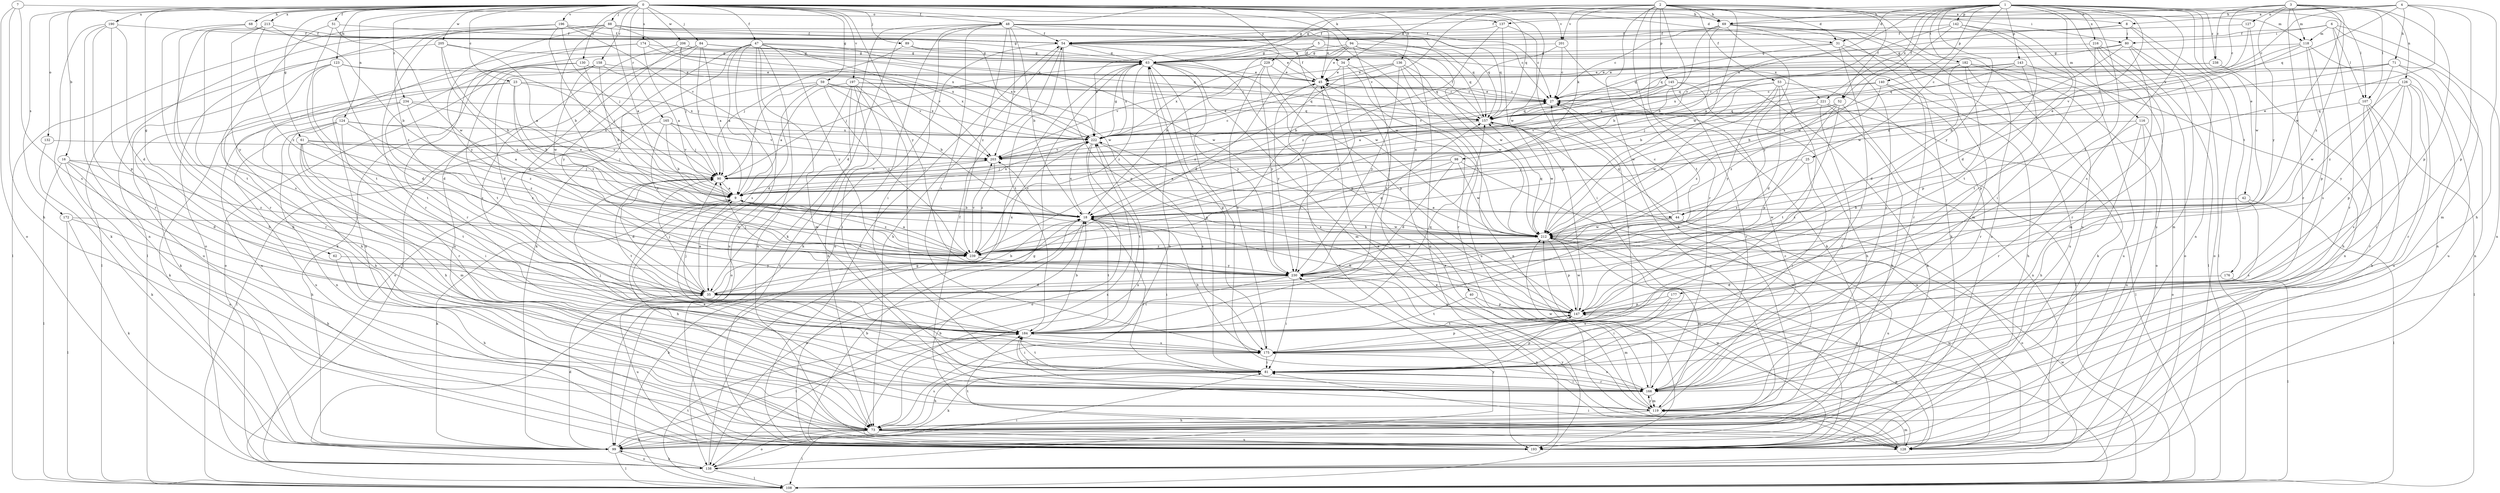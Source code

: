 strict digraph  {
0;
1;
2;
3;
4;
5;
6;
7;
8;
9;
16;
18;
23;
25;
27;
31;
34;
35;
40;
42;
44;
45;
47;
48;
51;
52;
53;
54;
59;
61;
62;
63;
68;
69;
71;
73;
80;
81;
84;
88;
89;
90;
94;
98;
99;
107;
108;
116;
118;
119;
123;
124;
126;
127;
128;
130;
132;
136;
137;
138;
140;
142;
143;
145;
147;
157;
158;
165;
166;
172;
174;
175;
176;
177;
182;
184;
190;
193;
196;
197;
201;
203;
205;
206;
212;
213;
216;
221;
222;
229;
230;
234;
238;
239;
0 -> 8  [label=a];
0 -> 16  [label=b];
0 -> 23  [label=c];
0 -> 31  [label=d];
0 -> 40  [label=e];
0 -> 47  [label=f];
0 -> 48  [label=f];
0 -> 51  [label=f];
0 -> 59  [label=g];
0 -> 61  [label=g];
0 -> 62  [label=g];
0 -> 68  [label=h];
0 -> 69  [label=h];
0 -> 80  [label=i];
0 -> 84  [label=j];
0 -> 88  [label=j];
0 -> 89  [label=j];
0 -> 94  [label=k];
0 -> 123  [label=n];
0 -> 124  [label=n];
0 -> 130  [label=o];
0 -> 132  [label=o];
0 -> 136  [label=o];
0 -> 157  [label=q];
0 -> 158  [label=r];
0 -> 165  [label=r];
0 -> 172  [label=s];
0 -> 174  [label=s];
0 -> 190  [label=u];
0 -> 196  [label=v];
0 -> 197  [label=v];
0 -> 201  [label=v];
0 -> 205  [label=w];
0 -> 206  [label=w];
0 -> 212  [label=w];
0 -> 213  [label=x];
0 -> 229  [label=y];
0 -> 230  [label=y];
0 -> 234  [label=z];
1 -> 25  [label=c];
1 -> 31  [label=d];
1 -> 42  [label=e];
1 -> 44  [label=e];
1 -> 52  [label=f];
1 -> 63  [label=g];
1 -> 69  [label=h];
1 -> 90  [label=j];
1 -> 107  [label=l];
1 -> 116  [label=m];
1 -> 140  [label=p];
1 -> 142  [label=p];
1 -> 143  [label=p];
1 -> 175  [label=s];
1 -> 176  [label=t];
1 -> 177  [label=t];
1 -> 182  [label=t];
1 -> 193  [label=u];
1 -> 216  [label=x];
1 -> 221  [label=x];
1 -> 230  [label=y];
1 -> 238  [label=z];
2 -> 18  [label=b];
2 -> 31  [label=d];
2 -> 34  [label=d];
2 -> 52  [label=f];
2 -> 53  [label=f];
2 -> 63  [label=g];
2 -> 69  [label=h];
2 -> 98  [label=k];
2 -> 99  [label=k];
2 -> 118  [label=m];
2 -> 145  [label=p];
2 -> 166  [label=r];
2 -> 184  [label=t];
2 -> 193  [label=u];
2 -> 201  [label=v];
2 -> 203  [label=v];
2 -> 212  [label=w];
3 -> 27  [label=c];
3 -> 107  [label=l];
3 -> 118  [label=m];
3 -> 126  [label=n];
3 -> 127  [label=n];
3 -> 137  [label=o];
3 -> 147  [label=p];
3 -> 166  [label=r];
3 -> 212  [label=w];
3 -> 230  [label=y];
3 -> 238  [label=z];
3 -> 239  [label=z];
4 -> 8  [label=a];
4 -> 27  [label=c];
4 -> 44  [label=e];
4 -> 54  [label=f];
4 -> 69  [label=h];
4 -> 71  [label=h];
4 -> 73  [label=h];
4 -> 147  [label=p];
4 -> 157  [label=q];
5 -> 34  [label=d];
5 -> 63  [label=g];
5 -> 221  [label=x];
5 -> 222  [label=x];
6 -> 54  [label=f];
6 -> 80  [label=i];
6 -> 107  [label=l];
6 -> 118  [label=m];
6 -> 119  [label=m];
6 -> 128  [label=n];
6 -> 166  [label=r];
7 -> 73  [label=h];
7 -> 137  [label=o];
7 -> 138  [label=o];
7 -> 175  [label=s];
8 -> 54  [label=f];
8 -> 80  [label=i];
8 -> 108  [label=l];
8 -> 128  [label=n];
8 -> 203  [label=v];
9 -> 18  [label=b];
9 -> 44  [label=e];
9 -> 73  [label=h];
9 -> 99  [label=k];
9 -> 222  [label=x];
9 -> 239  [label=z];
16 -> 35  [label=d];
16 -> 73  [label=h];
16 -> 90  [label=j];
16 -> 108  [label=l];
16 -> 193  [label=u];
16 -> 239  [label=z];
18 -> 27  [label=c];
18 -> 81  [label=i];
18 -> 138  [label=o];
18 -> 166  [label=r];
18 -> 184  [label=t];
18 -> 203  [label=v];
18 -> 212  [label=w];
18 -> 222  [label=x];
23 -> 18  [label=b];
23 -> 27  [label=c];
23 -> 99  [label=k];
23 -> 193  [label=u];
23 -> 222  [label=x];
23 -> 239  [label=z];
25 -> 81  [label=i];
25 -> 90  [label=j];
25 -> 239  [label=z];
27 -> 45  [label=e];
27 -> 157  [label=q];
31 -> 63  [label=g];
31 -> 81  [label=i];
31 -> 157  [label=q];
31 -> 166  [label=r];
31 -> 193  [label=u];
34 -> 45  [label=e];
34 -> 166  [label=r];
34 -> 193  [label=u];
34 -> 230  [label=y];
35 -> 9  [label=a];
35 -> 18  [label=b];
35 -> 90  [label=j];
35 -> 147  [label=p];
35 -> 193  [label=u];
35 -> 222  [label=x];
40 -> 119  [label=m];
40 -> 147  [label=p];
40 -> 184  [label=t];
42 -> 18  [label=b];
42 -> 108  [label=l];
42 -> 175  [label=s];
42 -> 212  [label=w];
44 -> 27  [label=c];
44 -> 138  [label=o];
44 -> 157  [label=q];
44 -> 193  [label=u];
44 -> 212  [label=w];
44 -> 230  [label=y];
45 -> 27  [label=c];
45 -> 54  [label=f];
45 -> 193  [label=u];
45 -> 230  [label=y];
47 -> 9  [label=a];
47 -> 63  [label=g];
47 -> 99  [label=k];
47 -> 108  [label=l];
47 -> 119  [label=m];
47 -> 128  [label=n];
47 -> 175  [label=s];
47 -> 193  [label=u];
47 -> 203  [label=v];
47 -> 212  [label=w];
47 -> 230  [label=y];
48 -> 18  [label=b];
48 -> 27  [label=c];
48 -> 35  [label=d];
48 -> 45  [label=e];
48 -> 54  [label=f];
48 -> 81  [label=i];
48 -> 99  [label=k];
48 -> 138  [label=o];
48 -> 157  [label=q];
48 -> 175  [label=s];
48 -> 203  [label=v];
48 -> 212  [label=w];
48 -> 239  [label=z];
51 -> 54  [label=f];
51 -> 175  [label=s];
51 -> 184  [label=t];
51 -> 212  [label=w];
52 -> 128  [label=n];
52 -> 147  [label=p];
52 -> 157  [label=q];
52 -> 184  [label=t];
52 -> 203  [label=v];
52 -> 239  [label=z];
53 -> 27  [label=c];
53 -> 35  [label=d];
53 -> 108  [label=l];
53 -> 175  [label=s];
53 -> 212  [label=w];
53 -> 230  [label=y];
53 -> 239  [label=z];
54 -> 63  [label=g];
54 -> 73  [label=h];
54 -> 99  [label=k];
54 -> 147  [label=p];
54 -> 184  [label=t];
54 -> 212  [label=w];
59 -> 18  [label=b];
59 -> 27  [label=c];
59 -> 35  [label=d];
59 -> 90  [label=j];
59 -> 138  [label=o];
59 -> 222  [label=x];
59 -> 239  [label=z];
61 -> 81  [label=i];
61 -> 90  [label=j];
61 -> 119  [label=m];
61 -> 184  [label=t];
61 -> 203  [label=v];
61 -> 239  [label=z];
62 -> 73  [label=h];
62 -> 230  [label=y];
63 -> 45  [label=e];
63 -> 73  [label=h];
63 -> 90  [label=j];
63 -> 119  [label=m];
63 -> 147  [label=p];
63 -> 166  [label=r];
63 -> 222  [label=x];
63 -> 230  [label=y];
63 -> 239  [label=z];
68 -> 54  [label=f];
68 -> 63  [label=g];
68 -> 73  [label=h];
68 -> 166  [label=r];
69 -> 9  [label=a];
69 -> 18  [label=b];
69 -> 27  [label=c];
69 -> 54  [label=f];
69 -> 99  [label=k];
69 -> 119  [label=m];
69 -> 166  [label=r];
69 -> 193  [label=u];
69 -> 230  [label=y];
71 -> 9  [label=a];
71 -> 45  [label=e];
71 -> 128  [label=n];
71 -> 157  [label=q];
71 -> 193  [label=u];
71 -> 239  [label=z];
73 -> 27  [label=c];
73 -> 99  [label=k];
73 -> 108  [label=l];
73 -> 128  [label=n];
73 -> 138  [label=o];
73 -> 175  [label=s];
73 -> 193  [label=u];
73 -> 222  [label=x];
80 -> 63  [label=g];
80 -> 119  [label=m];
80 -> 138  [label=o];
80 -> 157  [label=q];
80 -> 166  [label=r];
80 -> 212  [label=w];
81 -> 63  [label=g];
81 -> 73  [label=h];
81 -> 90  [label=j];
81 -> 99  [label=k];
81 -> 147  [label=p];
81 -> 166  [label=r];
81 -> 184  [label=t];
84 -> 9  [label=a];
84 -> 45  [label=e];
84 -> 63  [label=g];
84 -> 90  [label=j];
84 -> 99  [label=k];
84 -> 128  [label=n];
84 -> 230  [label=y];
88 -> 9  [label=a];
88 -> 18  [label=b];
88 -> 27  [label=c];
88 -> 54  [label=f];
88 -> 108  [label=l];
88 -> 138  [label=o];
88 -> 157  [label=q];
88 -> 166  [label=r];
88 -> 222  [label=x];
88 -> 230  [label=y];
89 -> 63  [label=g];
89 -> 90  [label=j];
89 -> 212  [label=w];
90 -> 9  [label=a];
90 -> 35  [label=d];
90 -> 184  [label=t];
90 -> 203  [label=v];
94 -> 18  [label=b];
94 -> 35  [label=d];
94 -> 45  [label=e];
94 -> 63  [label=g];
94 -> 157  [label=q];
94 -> 184  [label=t];
94 -> 193  [label=u];
94 -> 212  [label=w];
98 -> 9  [label=a];
98 -> 35  [label=d];
98 -> 90  [label=j];
98 -> 119  [label=m];
98 -> 212  [label=w];
98 -> 239  [label=z];
99 -> 35  [label=d];
99 -> 108  [label=l];
99 -> 138  [label=o];
99 -> 184  [label=t];
107 -> 73  [label=h];
107 -> 108  [label=l];
107 -> 157  [label=q];
107 -> 166  [label=r];
107 -> 175  [label=s];
108 -> 18  [label=b];
108 -> 45  [label=e];
108 -> 184  [label=t];
108 -> 212  [label=w];
116 -> 73  [label=h];
116 -> 138  [label=o];
116 -> 166  [label=r];
116 -> 193  [label=u];
116 -> 222  [label=x];
118 -> 18  [label=b];
118 -> 63  [label=g];
118 -> 128  [label=n];
118 -> 147  [label=p];
118 -> 175  [label=s];
118 -> 203  [label=v];
119 -> 9  [label=a];
119 -> 27  [label=c];
119 -> 45  [label=e];
119 -> 73  [label=h];
119 -> 166  [label=r];
123 -> 35  [label=d];
123 -> 45  [label=e];
123 -> 90  [label=j];
123 -> 166  [label=r];
123 -> 184  [label=t];
123 -> 193  [label=u];
124 -> 9  [label=a];
124 -> 73  [label=h];
124 -> 128  [label=n];
124 -> 166  [label=r];
124 -> 193  [label=u];
124 -> 222  [label=x];
124 -> 239  [label=z];
126 -> 27  [label=c];
126 -> 81  [label=i];
126 -> 147  [label=p];
126 -> 166  [label=r];
126 -> 193  [label=u];
126 -> 212  [label=w];
126 -> 230  [label=y];
127 -> 54  [label=f];
127 -> 212  [label=w];
127 -> 222  [label=x];
128 -> 18  [label=b];
128 -> 45  [label=e];
128 -> 81  [label=i];
128 -> 119  [label=m];
128 -> 147  [label=p];
128 -> 184  [label=t];
128 -> 212  [label=w];
128 -> 230  [label=y];
130 -> 9  [label=a];
130 -> 35  [label=d];
130 -> 45  [label=e];
130 -> 73  [label=h];
130 -> 222  [label=x];
132 -> 99  [label=k];
132 -> 203  [label=v];
136 -> 45  [label=e];
136 -> 128  [label=n];
136 -> 157  [label=q];
136 -> 203  [label=v];
136 -> 212  [label=w];
136 -> 230  [label=y];
136 -> 239  [label=z];
137 -> 54  [label=f];
137 -> 81  [label=i];
137 -> 147  [label=p];
137 -> 239  [label=z];
138 -> 63  [label=g];
138 -> 81  [label=i];
138 -> 99  [label=k];
138 -> 108  [label=l];
138 -> 230  [label=y];
140 -> 27  [label=c];
140 -> 73  [label=h];
140 -> 90  [label=j];
140 -> 166  [label=r];
140 -> 239  [label=z];
142 -> 9  [label=a];
142 -> 35  [label=d];
142 -> 54  [label=f];
142 -> 81  [label=i];
142 -> 184  [label=t];
142 -> 212  [label=w];
143 -> 18  [label=b];
143 -> 45  [label=e];
143 -> 128  [label=n];
143 -> 147  [label=p];
143 -> 222  [label=x];
145 -> 9  [label=a];
145 -> 27  [label=c];
145 -> 73  [label=h];
145 -> 99  [label=k];
145 -> 166  [label=r];
145 -> 203  [label=v];
147 -> 18  [label=b];
147 -> 108  [label=l];
147 -> 184  [label=t];
147 -> 212  [label=w];
147 -> 222  [label=x];
157 -> 54  [label=f];
157 -> 128  [label=n];
157 -> 212  [label=w];
157 -> 222  [label=x];
158 -> 18  [label=b];
158 -> 35  [label=d];
158 -> 45  [label=e];
158 -> 138  [label=o];
158 -> 184  [label=t];
158 -> 203  [label=v];
158 -> 212  [label=w];
165 -> 18  [label=b];
165 -> 90  [label=j];
165 -> 108  [label=l];
165 -> 203  [label=v];
165 -> 222  [label=x];
165 -> 239  [label=z];
166 -> 54  [label=f];
166 -> 81  [label=i];
166 -> 119  [label=m];
166 -> 175  [label=s];
166 -> 184  [label=t];
166 -> 212  [label=w];
172 -> 73  [label=h];
172 -> 99  [label=k];
172 -> 108  [label=l];
172 -> 212  [label=w];
174 -> 9  [label=a];
174 -> 63  [label=g];
174 -> 128  [label=n];
174 -> 166  [label=r];
174 -> 222  [label=x];
175 -> 18  [label=b];
175 -> 27  [label=c];
175 -> 63  [label=g];
175 -> 81  [label=i];
175 -> 147  [label=p];
176 -> 35  [label=d];
176 -> 108  [label=l];
177 -> 81  [label=i];
177 -> 147  [label=p];
177 -> 175  [label=s];
182 -> 18  [label=b];
182 -> 35  [label=d];
182 -> 45  [label=e];
182 -> 99  [label=k];
182 -> 138  [label=o];
182 -> 147  [label=p];
182 -> 193  [label=u];
184 -> 18  [label=b];
184 -> 81  [label=i];
184 -> 90  [label=j];
184 -> 157  [label=q];
184 -> 175  [label=s];
190 -> 35  [label=d];
190 -> 54  [label=f];
190 -> 99  [label=k];
190 -> 128  [label=n];
190 -> 147  [label=p];
190 -> 166  [label=r];
193 -> 18  [label=b];
193 -> 54  [label=f];
193 -> 63  [label=g];
193 -> 212  [label=w];
193 -> 222  [label=x];
196 -> 9  [label=a];
196 -> 54  [label=f];
196 -> 90  [label=j];
196 -> 108  [label=l];
196 -> 157  [label=q];
196 -> 203  [label=v];
196 -> 239  [label=z];
197 -> 9  [label=a];
197 -> 27  [label=c];
197 -> 73  [label=h];
197 -> 81  [label=i];
197 -> 138  [label=o];
197 -> 157  [label=q];
197 -> 184  [label=t];
197 -> 193  [label=u];
201 -> 18  [label=b];
201 -> 27  [label=c];
201 -> 63  [label=g];
201 -> 99  [label=k];
203 -> 90  [label=j];
203 -> 239  [label=z];
205 -> 9  [label=a];
205 -> 18  [label=b];
205 -> 63  [label=g];
205 -> 108  [label=l];
205 -> 239  [label=z];
206 -> 35  [label=d];
206 -> 63  [label=g];
206 -> 90  [label=j];
206 -> 157  [label=q];
206 -> 175  [label=s];
206 -> 222  [label=x];
212 -> 18  [label=b];
212 -> 119  [label=m];
212 -> 128  [label=n];
212 -> 147  [label=p];
212 -> 157  [label=q];
212 -> 193  [label=u];
212 -> 239  [label=z];
213 -> 18  [label=b];
213 -> 54  [label=f];
213 -> 73  [label=h];
213 -> 184  [label=t];
213 -> 230  [label=y];
213 -> 239  [label=z];
216 -> 63  [label=g];
216 -> 108  [label=l];
216 -> 119  [label=m];
216 -> 138  [label=o];
216 -> 184  [label=t];
221 -> 73  [label=h];
221 -> 108  [label=l];
221 -> 157  [label=q];
221 -> 166  [label=r];
221 -> 212  [label=w];
222 -> 27  [label=c];
222 -> 45  [label=e];
222 -> 63  [label=g];
222 -> 138  [label=o];
222 -> 175  [label=s];
222 -> 184  [label=t];
222 -> 203  [label=v];
229 -> 45  [label=e];
229 -> 147  [label=p];
229 -> 175  [label=s];
229 -> 222  [label=x];
229 -> 230  [label=y];
230 -> 35  [label=d];
230 -> 81  [label=i];
230 -> 90  [label=j];
230 -> 128  [label=n];
230 -> 157  [label=q];
230 -> 184  [label=t];
234 -> 9  [label=a];
234 -> 73  [label=h];
234 -> 99  [label=k];
234 -> 157  [label=q];
234 -> 239  [label=z];
238 -> 45  [label=e];
238 -> 73  [label=h];
238 -> 157  [label=q];
239 -> 9  [label=a];
239 -> 203  [label=v];
239 -> 230  [label=y];
}

